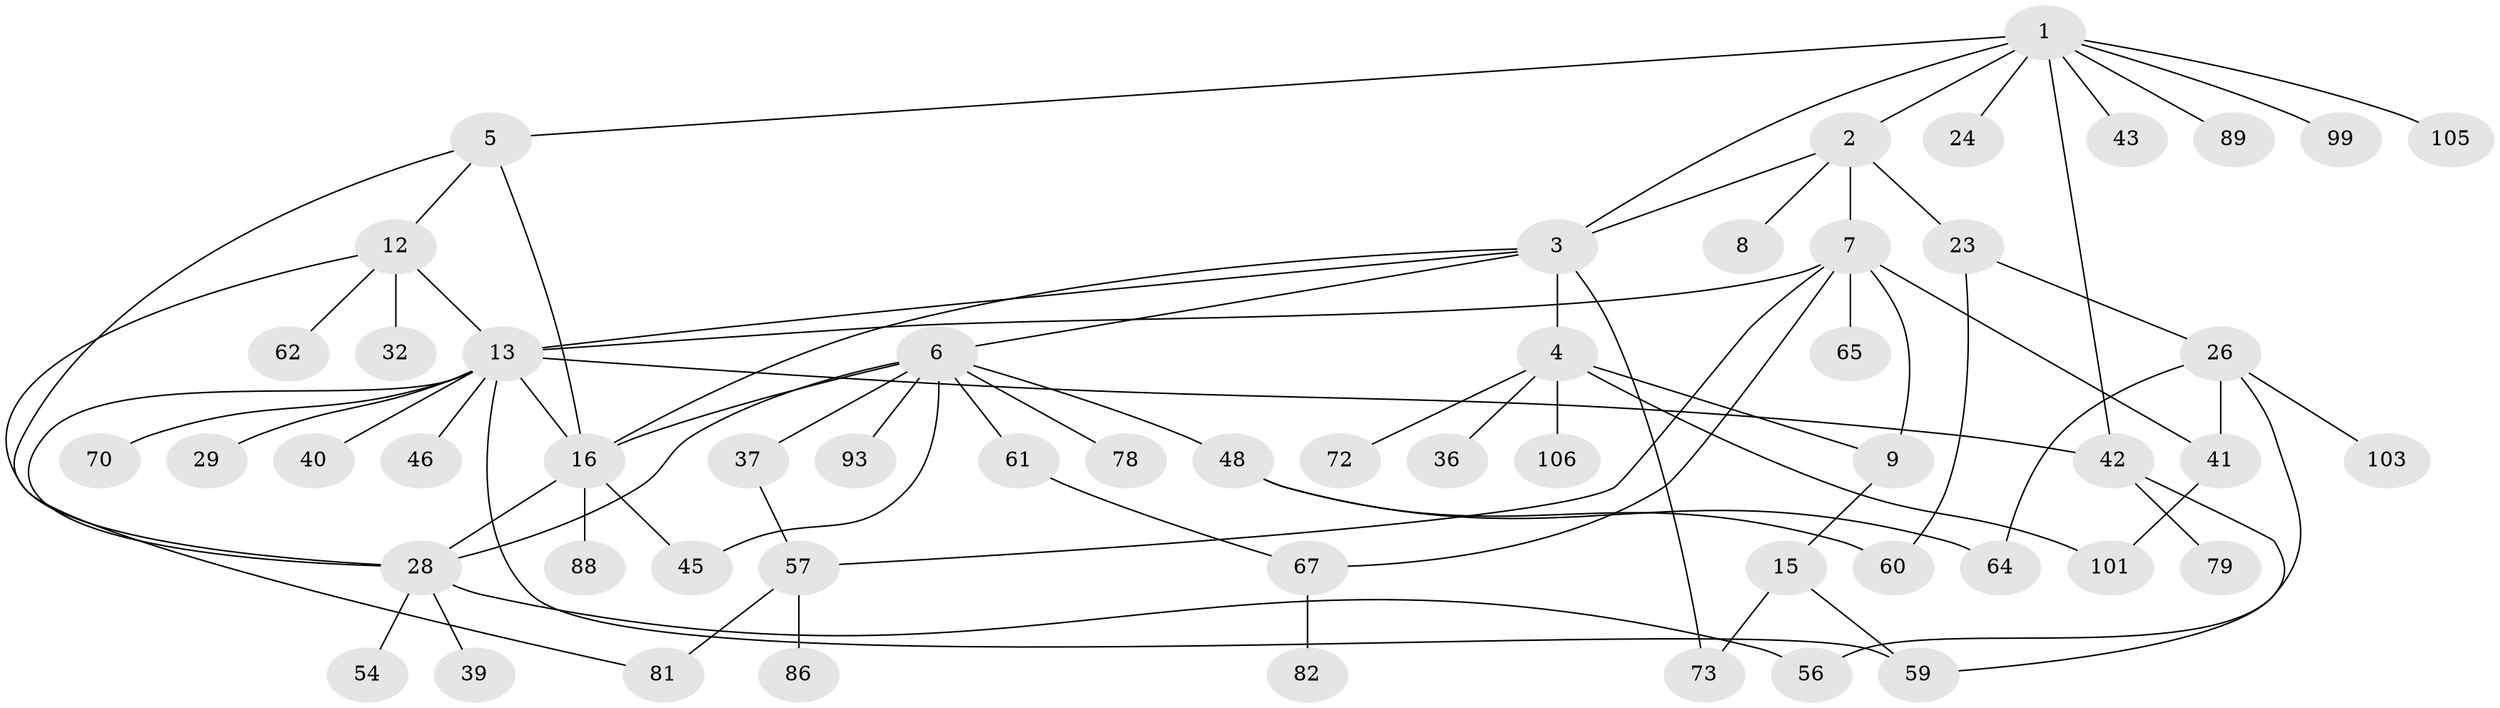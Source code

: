 // original degree distribution, {9: 0.00909090909090909, 5: 0.05454545454545454, 4: 0.1, 3: 0.18181818181818182, 6: 0.045454545454545456, 1: 0.37272727272727274, 2: 0.23636363636363636}
// Generated by graph-tools (version 1.1) at 2025/13/03/09/25 04:13:25]
// undirected, 55 vertices, 77 edges
graph export_dot {
graph [start="1"]
  node [color=gray90,style=filled];
  1;
  2;
  3 [super="+44"];
  4 [super="+74+10"];
  5;
  6 [super="+11"];
  7 [super="+22+80+21"];
  8;
  9 [super="+38"];
  12 [super="+14+17+19"];
  13 [super="+18"];
  15 [super="+55"];
  16 [super="+66+83"];
  23 [super="+53"];
  24;
  26 [super="+31"];
  28 [super="+107+30"];
  29;
  32;
  36;
  37 [super="+100+98"];
  39 [super="+68"];
  40;
  41 [super="+77"];
  42;
  43;
  45;
  46;
  48 [super="+84+97"];
  54;
  56 [super="+71"];
  57 [super="+91"];
  59 [super="+63"];
  60;
  61;
  62;
  64 [super="+69"];
  65 [super="+109"];
  67;
  70;
  72;
  73;
  78;
  79;
  81;
  82;
  86;
  88;
  89;
  93;
  99;
  101;
  103;
  105;
  106;
  1 -- 2;
  1 -- 3;
  1 -- 5;
  1 -- 24;
  1 -- 42;
  1 -- 43;
  1 -- 89;
  1 -- 99;
  1 -- 105;
  2 -- 7;
  2 -- 8;
  2 -- 23;
  2 -- 3;
  3 -- 4;
  3 -- 6;
  3 -- 16;
  3 -- 73;
  3 -- 13;
  4 -- 36;
  4 -- 101;
  4 -- 72;
  4 -- 106;
  4 -- 9;
  5 -- 12;
  5 -- 16;
  5 -- 28;
  6 -- 45;
  6 -- 61;
  6 -- 78;
  6 -- 93;
  6 -- 48;
  6 -- 16;
  6 -- 37;
  6 -- 28;
  7 -- 9;
  7 -- 13;
  7 -- 65;
  7 -- 67;
  7 -- 57;
  7 -- 41;
  9 -- 15;
  12 -- 32;
  12 -- 62;
  12 -- 81;
  12 -- 13;
  13 -- 70;
  13 -- 40;
  13 -- 42 [weight=2];
  13 -- 46;
  13 -- 16;
  13 -- 59;
  13 -- 28;
  13 -- 29;
  15 -- 59;
  15 -- 73;
  16 -- 88;
  16 -- 45;
  16 -- 28;
  23 -- 26;
  23 -- 60;
  26 -- 41;
  26 -- 64;
  26 -- 103;
  26 -- 56;
  28 -- 39;
  28 -- 54;
  28 -- 56;
  37 -- 57;
  41 -- 101;
  42 -- 79;
  42 -- 59;
  48 -- 64;
  48 -- 60;
  57 -- 81;
  57 -- 86;
  61 -- 67;
  67 -- 82;
}
